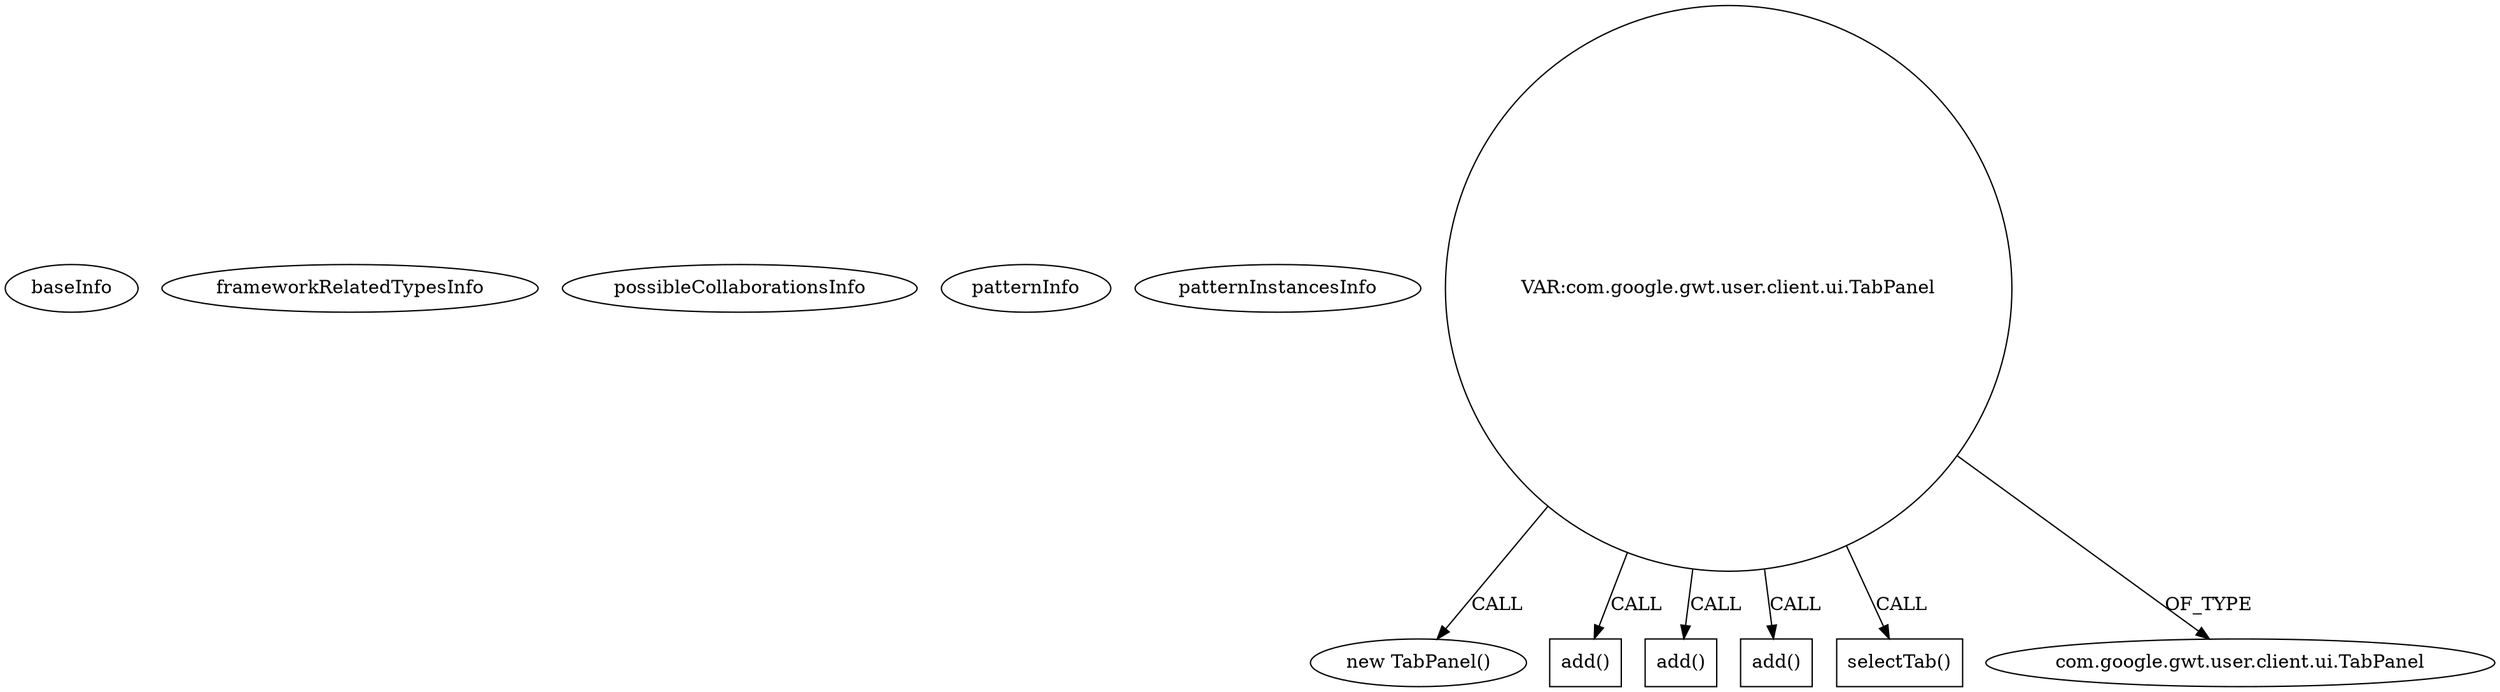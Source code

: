 digraph {
baseInfo[graphId=1803,category="pattern",isAnonymous=false,possibleRelation=false]
frameworkRelatedTypesInfo[]
possibleCollaborationsInfo[]
patternInfo[frequency=2.0,patternRootClient=null]
patternInstancesInfo[0="akjava-GWT-Hangouts~/akjava-GWT-Hangouts/GWT-Hangouts-master/apps/hangout-test/src/com/akjava/gwt/hangout/test2/client/Test2.java~Test2~529",1="MainMain-ChatCafeine~/MainMain-ChatCafeine/ChatCafeine-master/ChatCafeine/src/sources/client/vue/ApplicationPanel.java~ApplicationPanel~197"]
3[label="new TabPanel()",vertexType="CONSTRUCTOR_CALL",isFrameworkType=false]
4[label="VAR:com.google.gwt.user.client.ui.TabPanel",vertexType="VARIABLE_EXPRESION",isFrameworkType=false,shape=circle]
45[label="add()",vertexType="INSIDE_CALL",isFrameworkType=false,shape=box]
33[label="add()",vertexType="INSIDE_CALL",isFrameworkType=false,shape=box]
15[label="add()",vertexType="INSIDE_CALL",isFrameworkType=false,shape=box]
69[label="selectTab()",vertexType="INSIDE_CALL",isFrameworkType=false,shape=box]
5[label="com.google.gwt.user.client.ui.TabPanel",vertexType="FRAMEWORK_CLASS_TYPE",isFrameworkType=false]
4->33[label="CALL"]
4->5[label="OF_TYPE"]
4->3[label="CALL"]
4->45[label="CALL"]
4->69[label="CALL"]
4->15[label="CALL"]
}
